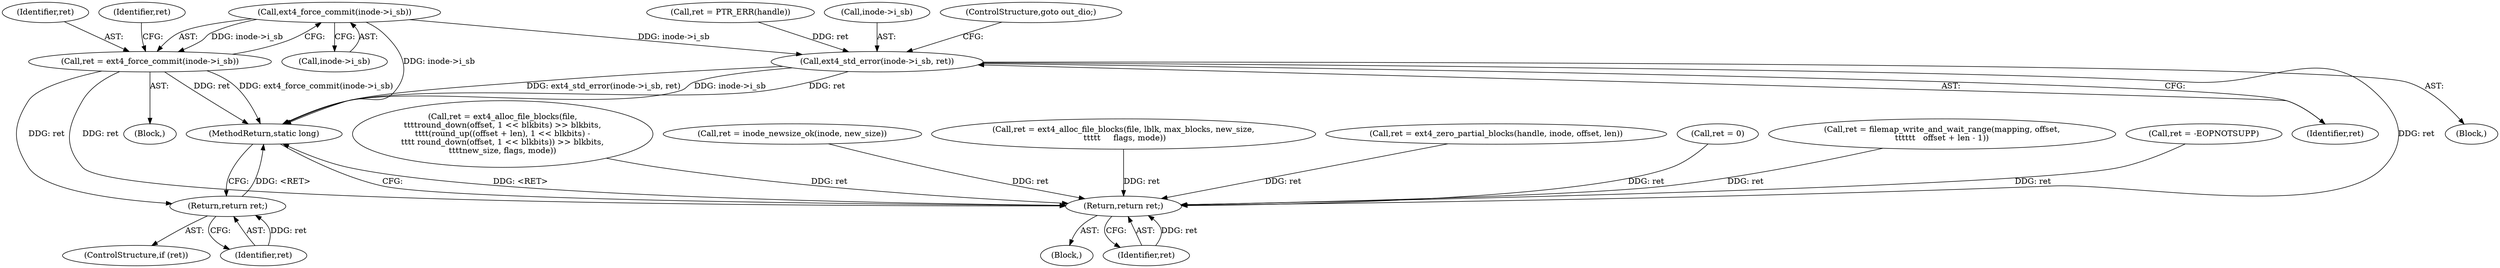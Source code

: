 digraph "0_linux_ea3d7209ca01da209cda6f0dea8be9cc4b7a933b_1@pointer" {
"1000174" [label="(Call,ext4_force_commit(inode->i_sb))"];
"1000172" [label="(Call,ret = ext4_force_commit(inode->i_sb))"];
"1000180" [label="(Return,return ret;)"];
"1000505" [label="(Return,return ret;)"];
"1000442" [label="(Call,ext4_std_error(inode->i_sb, ret))"];
"1000438" [label="(Call,ret = PTR_ERR(handle))"];
"1000175" [label="(Call,inode->i_sb)"];
"1000180" [label="(Return,return ret;)"];
"1000443" [label="(Call,inode->i_sb)"];
"1000173" [label="(Identifier,ret)"];
"1000332" [label="(Call,ret = ext4_alloc_file_blocks(file,\n\t\t\t\tround_down(offset, 1 << blkbits) >> blkbits,\n\t\t\t\t(round_up((offset + len), 1 << blkbits) -\n\t\t\t\t round_down(offset, 1 << blkbits)) >> blkbits,\n\t\t\t\tnew_size, flags, mode))"];
"1000447" [label="(ControlStructure,goto out_dio;)"];
"1000174" [label="(Call,ext4_force_commit(inode->i_sb))"];
"1000442" [label="(Call,ext4_std_error(inode->i_sb, ret))"];
"1000309" [label="(Call,ret = inode_newsize_ok(inode, new_size))"];
"1000394" [label="(Call,ret = ext4_alloc_file_blocks(file, lblk, max_blocks, new_size,\n \t\t\t\t\t     flags, mode))"];
"1000479" [label="(Call,ret = ext4_zero_partial_blocks(handle, inode, offset, len))"];
"1000178" [label="(ControlStructure,if (ret))"];
"1000132" [label="(Call,ret = 0)"];
"1000437" [label="(Block,)"];
"1000116" [label="(Block,)"];
"1000191" [label="(Call,ret = filemap_write_and_wait_range(mapping, offset,\n\t\t\t\t\t\t   offset + len - 1))"];
"1000286" [label="(Call,ret = -EOPNOTSUPP)"];
"1000171" [label="(Block,)"];
"1000505" [label="(Return,return ret;)"];
"1000507" [label="(MethodReturn,static long)"];
"1000506" [label="(Identifier,ret)"];
"1000181" [label="(Identifier,ret)"];
"1000179" [label="(Identifier,ret)"];
"1000172" [label="(Call,ret = ext4_force_commit(inode->i_sb))"];
"1000446" [label="(Identifier,ret)"];
"1000174" -> "1000172"  [label="AST: "];
"1000174" -> "1000175"  [label="CFG: "];
"1000175" -> "1000174"  [label="AST: "];
"1000172" -> "1000174"  [label="CFG: "];
"1000174" -> "1000507"  [label="DDG: inode->i_sb"];
"1000174" -> "1000172"  [label="DDG: inode->i_sb"];
"1000174" -> "1000442"  [label="DDG: inode->i_sb"];
"1000172" -> "1000171"  [label="AST: "];
"1000173" -> "1000172"  [label="AST: "];
"1000179" -> "1000172"  [label="CFG: "];
"1000172" -> "1000507"  [label="DDG: ret"];
"1000172" -> "1000507"  [label="DDG: ext4_force_commit(inode->i_sb)"];
"1000172" -> "1000180"  [label="DDG: ret"];
"1000172" -> "1000505"  [label="DDG: ret"];
"1000180" -> "1000178"  [label="AST: "];
"1000180" -> "1000181"  [label="CFG: "];
"1000181" -> "1000180"  [label="AST: "];
"1000507" -> "1000180"  [label="CFG: "];
"1000180" -> "1000507"  [label="DDG: <RET>"];
"1000181" -> "1000180"  [label="DDG: ret"];
"1000505" -> "1000116"  [label="AST: "];
"1000505" -> "1000506"  [label="CFG: "];
"1000506" -> "1000505"  [label="AST: "];
"1000507" -> "1000505"  [label="CFG: "];
"1000505" -> "1000507"  [label="DDG: <RET>"];
"1000506" -> "1000505"  [label="DDG: ret"];
"1000309" -> "1000505"  [label="DDG: ret"];
"1000332" -> "1000505"  [label="DDG: ret"];
"1000286" -> "1000505"  [label="DDG: ret"];
"1000442" -> "1000505"  [label="DDG: ret"];
"1000479" -> "1000505"  [label="DDG: ret"];
"1000132" -> "1000505"  [label="DDG: ret"];
"1000191" -> "1000505"  [label="DDG: ret"];
"1000394" -> "1000505"  [label="DDG: ret"];
"1000442" -> "1000437"  [label="AST: "];
"1000442" -> "1000446"  [label="CFG: "];
"1000443" -> "1000442"  [label="AST: "];
"1000446" -> "1000442"  [label="AST: "];
"1000447" -> "1000442"  [label="CFG: "];
"1000442" -> "1000507"  [label="DDG: ext4_std_error(inode->i_sb, ret)"];
"1000442" -> "1000507"  [label="DDG: inode->i_sb"];
"1000442" -> "1000507"  [label="DDG: ret"];
"1000438" -> "1000442"  [label="DDG: ret"];
}
